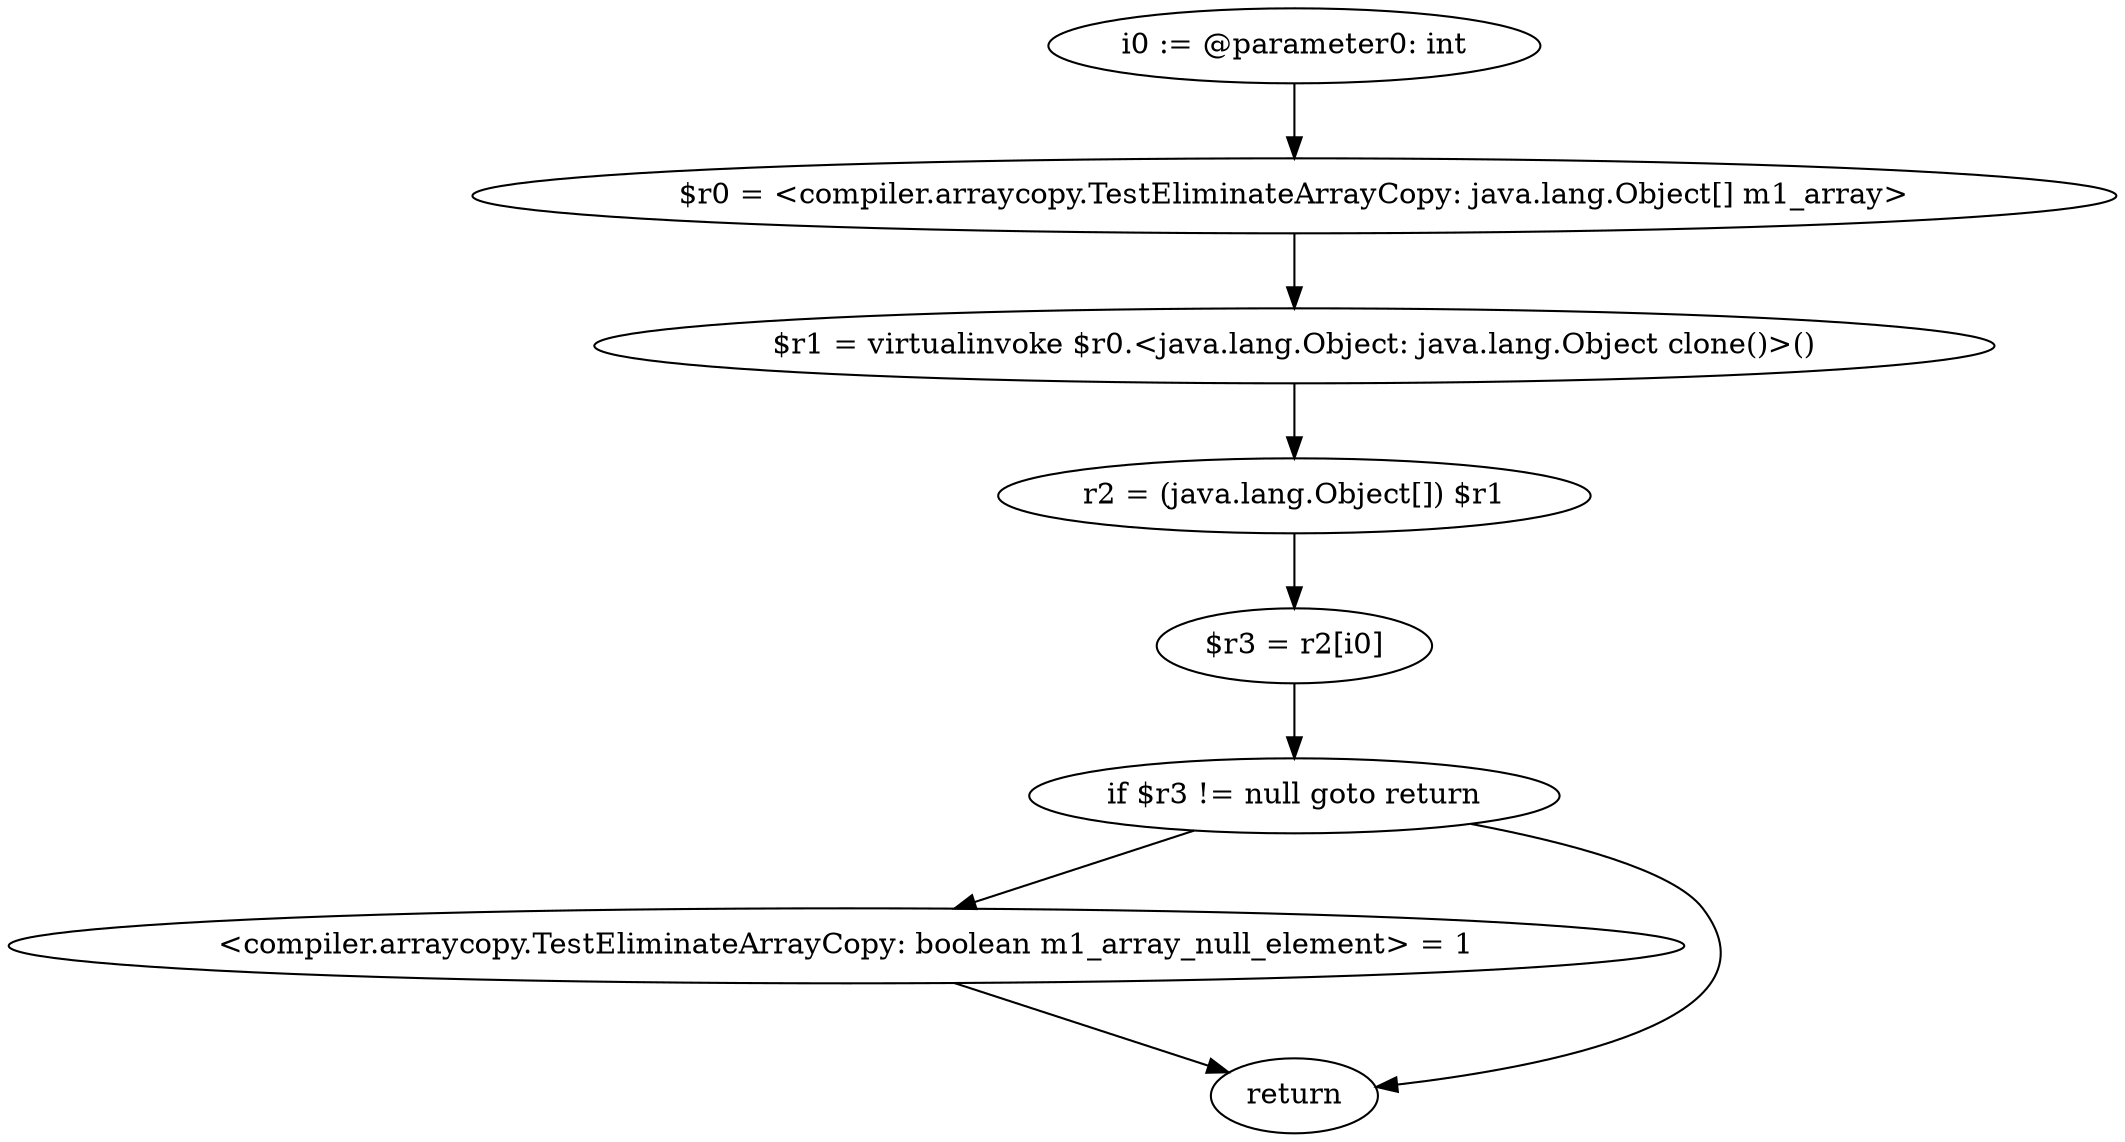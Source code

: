 digraph "unitGraph" {
    "i0 := @parameter0: int"
    "$r0 = <compiler.arraycopy.TestEliminateArrayCopy: java.lang.Object[] m1_array>"
    "$r1 = virtualinvoke $r0.<java.lang.Object: java.lang.Object clone()>()"
    "r2 = (java.lang.Object[]) $r1"
    "$r3 = r2[i0]"
    "if $r3 != null goto return"
    "<compiler.arraycopy.TestEliminateArrayCopy: boolean m1_array_null_element> = 1"
    "return"
    "i0 := @parameter0: int"->"$r0 = <compiler.arraycopy.TestEliminateArrayCopy: java.lang.Object[] m1_array>";
    "$r0 = <compiler.arraycopy.TestEliminateArrayCopy: java.lang.Object[] m1_array>"->"$r1 = virtualinvoke $r0.<java.lang.Object: java.lang.Object clone()>()";
    "$r1 = virtualinvoke $r0.<java.lang.Object: java.lang.Object clone()>()"->"r2 = (java.lang.Object[]) $r1";
    "r2 = (java.lang.Object[]) $r1"->"$r3 = r2[i0]";
    "$r3 = r2[i0]"->"if $r3 != null goto return";
    "if $r3 != null goto return"->"<compiler.arraycopy.TestEliminateArrayCopy: boolean m1_array_null_element> = 1";
    "if $r3 != null goto return"->"return";
    "<compiler.arraycopy.TestEliminateArrayCopy: boolean m1_array_null_element> = 1"->"return";
}
